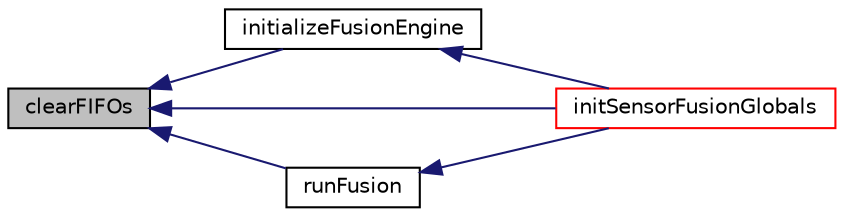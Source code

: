 digraph "clearFIFOs"
{
  edge [fontname="Helvetica",fontsize="10",labelfontname="Helvetica",labelfontsize="10"];
  node [fontname="Helvetica",fontsize="10",shape=record];
  rankdir="LR";
  Node10 [label="clearFIFOs",height=0.2,width=0.4,color="black", fillcolor="grey75", style="filled", fontcolor="black"];
  Node10 -> Node11 [dir="back",color="midnightblue",fontsize="10",style="solid",fontname="Helvetica"];
  Node11 [label="initializeFusionEngine",height=0.2,width=0.4,color="black", fillcolor="white", style="filled",URL="$sensor__fusion_8c.html#ab088da7731ffdf25710a364a7f88b224"];
  Node11 -> Node12 [dir="back",color="midnightblue",fontsize="10",style="solid",fontname="Helvetica"];
  Node12 [label="initSensorFusionGlobals",height=0.2,width=0.4,color="red", fillcolor="white", style="filled",URL="$sensor__fusion_8h.html#a367d92b99365a8143700b76439915d65",tooltip="utility function to insert default values in the top level structure "];
  Node10 -> Node12 [dir="back",color="midnightblue",fontsize="10",style="solid",fontname="Helvetica"];
  Node10 -> Node14 [dir="back",color="midnightblue",fontsize="10",style="solid",fontname="Helvetica"];
  Node14 [label="runFusion",height=0.2,width=0.4,color="black", fillcolor="white", style="filled",URL="$sensor__fusion_8c.html#a8b90119fee979d0309cc923bf1fad543"];
  Node14 -> Node12 [dir="back",color="midnightblue",fontsize="10",style="solid",fontname="Helvetica"];
}
